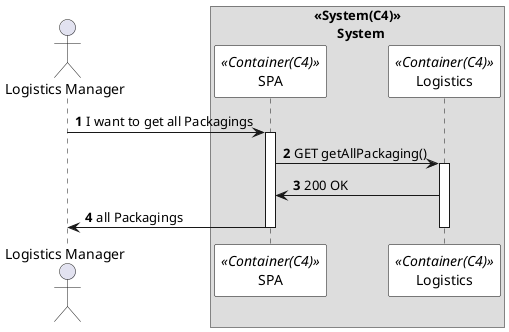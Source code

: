 @startuml getAllPackagingSD
autonumber

skinparam sequence {
ParticipantBorderColor black
ParticipantBackgroundColor white
}


actor "Logistics Manager" as manager
box "<<System(C4)>>\n       System"
participant SPA as  SPA <<Container(C4)>>
participant Logistics as  Logistics <<Container(C4)>>
end box


manager -> SPA: I want to get all Packagings
activate SPA

SPA -> Logistics: GET getAllPackaging()
activate Logistics

Logistics -> SPA: 200 OK

SPA -> manager: all Packagings



deactivate Logistics
deactivate SPA
deactivate manager


@enduml